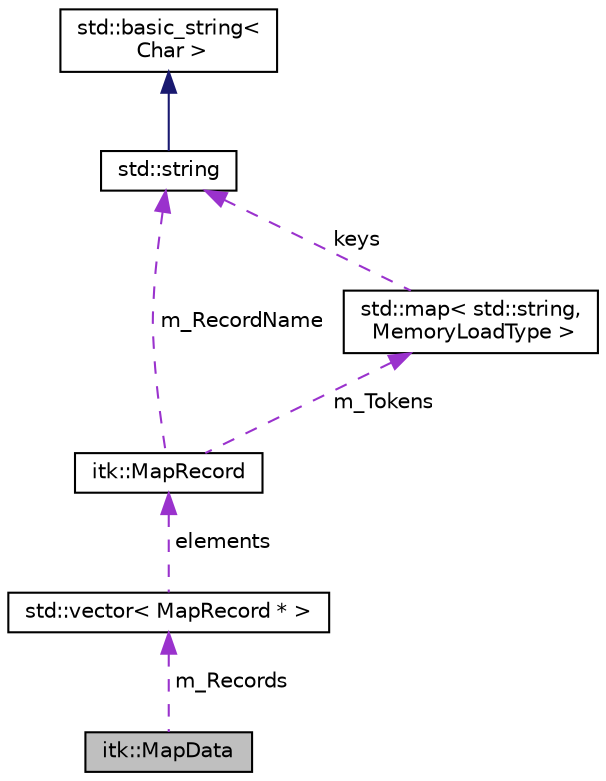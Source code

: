 digraph "itk::MapData"
{
 // LATEX_PDF_SIZE
  edge [fontname="Helvetica",fontsize="10",labelfontname="Helvetica",labelfontsize="10"];
  node [fontname="Helvetica",fontsize="10",shape=record];
  Node1 [label="itk::MapData",height=0.2,width=0.4,color="black", fillcolor="grey75", style="filled", fontcolor="black",tooltip="Base class for map data containers."];
  Node2 -> Node1 [dir="back",color="darkorchid3",fontsize="10",style="dashed",label=" m_Records" ,fontname="Helvetica"];
  Node2 [label="std::vector\< MapRecord * \>",height=0.2,width=0.4,color="black", fillcolor="white", style="filled",tooltip=" "];
  Node3 -> Node2 [dir="back",color="darkorchid3",fontsize="10",style="dashed",label=" elements" ,fontname="Helvetica"];
  Node3 [label="itk::MapRecord",height=0.2,width=0.4,color="black", fillcolor="white", style="filled",URL="$classitk_1_1MapRecord.html",tooltip="MapRecord class."];
  Node4 -> Node3 [dir="back",color="darkorchid3",fontsize="10",style="dashed",label=" m_RecordName" ,fontname="Helvetica"];
  Node4 [label="std::string",height=0.2,width=0.4,color="black", fillcolor="white", style="filled",tooltip=" "];
  Node5 -> Node4 [dir="back",color="midnightblue",fontsize="10",style="solid",fontname="Helvetica"];
  Node5 [label="std::basic_string\<\l Char \>",height=0.2,width=0.4,color="black", fillcolor="white", style="filled",tooltip=" "];
  Node6 -> Node3 [dir="back",color="darkorchid3",fontsize="10",style="dashed",label=" m_Tokens" ,fontname="Helvetica"];
  Node6 [label="std::map\< std::string,\l MemoryLoadType \>",height=0.2,width=0.4,color="black", fillcolor="white", style="filled",tooltip=" "];
  Node4 -> Node6 [dir="back",color="darkorchid3",fontsize="10",style="dashed",label=" keys" ,fontname="Helvetica"];
}
